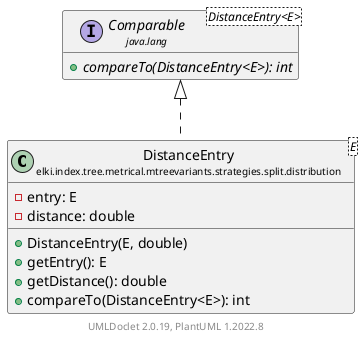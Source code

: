 @startuml
    remove .*\.(Instance|Par|Parameterizer|Factory)$
    set namespaceSeparator none
    hide empty fields
    hide empty methods

    class "<size:14>DistanceEntry\n<size:10>elki.index.tree.metrical.mtreevariants.strategies.split.distribution" as elki.index.tree.metrical.mtreevariants.strategies.split.distribution.DistanceEntry<E> [[DistanceEntry.html]] {
        -entry: E
        -distance: double
        +DistanceEntry(E, double)
        +getEntry(): E
        +getDistance(): double
        +compareTo(DistanceEntry<E>): int
    }

    interface "<size:14>Comparable\n<size:10>java.lang" as java.lang.Comparable<DistanceEntry<E>> {
        {abstract} +compareTo(DistanceEntry<E>): int
    }

    java.lang.Comparable <|.. elki.index.tree.metrical.mtreevariants.strategies.split.distribution.DistanceEntry

    center footer UMLDoclet 2.0.19, PlantUML 1.2022.8
@enduml
